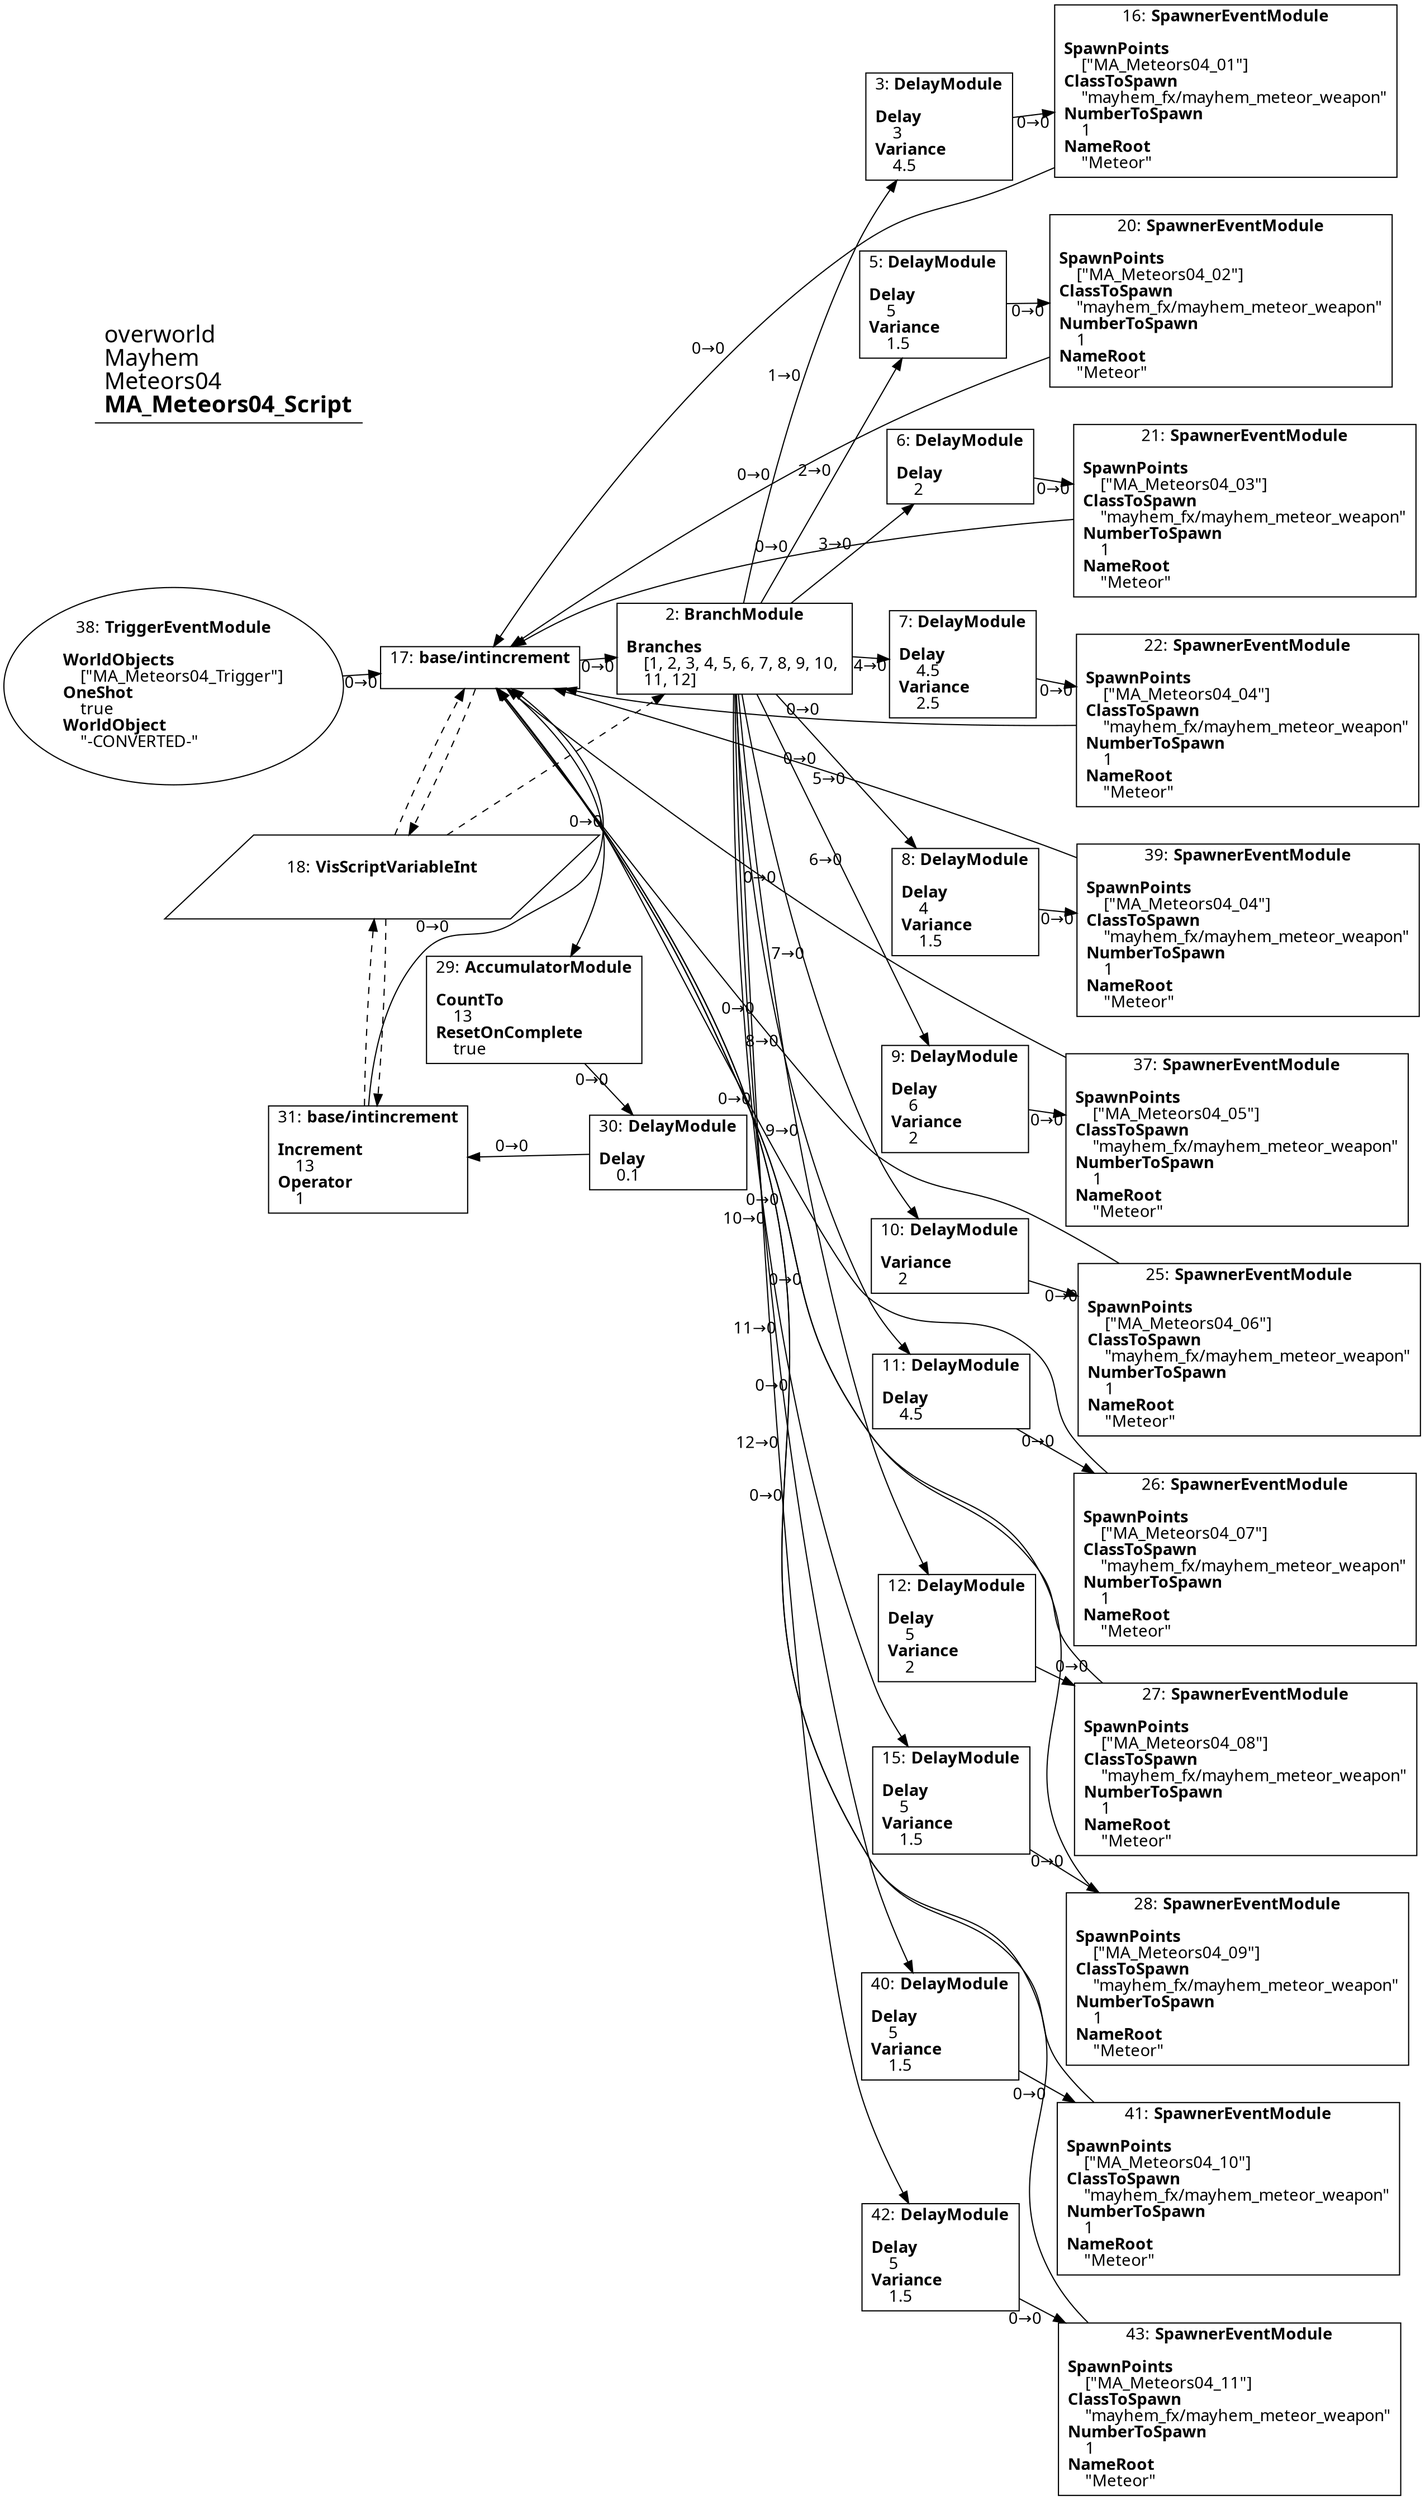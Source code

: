 digraph {
    layout = fdp;
    overlap = prism;
    sep = "+16";
    splines = spline;

    node [ shape = box ];

    graph [ fontname = "Segoe UI" ];
    node [ fontname = "Segoe UI" ];
    edge [ fontname = "Segoe UI" ];

    2 [ label = <2: <b>BranchModule</b><br/><br/><b>Branches</b><br align="left"/>    [1, 2, 3, 4, 5, 6, 7, 8, 9, 10, <br align="left"/>    11, 12]<br align="left"/>> ];
    2 [ pos = "0.50200003,-0.081!" ];
    2 -> 5 [ label = "2→0" ];
    2 -> 6 [ label = "3→0" ];
    2 -> 7 [ label = "4→0" ];
    2 -> 8 [ label = "5→0" ];
    2 -> 10 [ label = "7→0" ];
    2 -> 11 [ label = "8→0" ];
    2 -> 12 [ label = "9→0" ];
    2 -> 15 [ label = "10→0" ];
    2 -> 3 [ label = "1→0" ];
    2 -> 9 [ label = "6→0" ];
    2 -> 40 [ label = "11→0" ];
    2 -> 42 [ label = "12→0" ];
    18 -> 2 [ style = dashed ];

    3 [ label = <3: <b>DelayModule</b><br/><br/><b>Delay</b><br align="left"/>    3<br align="left"/><b>Variance</b><br align="left"/>    4.5<br align="left"/>> ];
    3 [ pos = "1.013,0.35200003!" ];
    3 -> 16 [ label = "0→0" ];

    5 [ label = <5: <b>DelayModule</b><br/><br/><b>Delay</b><br align="left"/>    5<br align="left"/><b>Variance</b><br align="left"/>    1.5<br align="left"/>> ];
    5 [ pos = "1.0150001,0.148!" ];
    5 -> 20 [ label = "0→0" ];

    6 [ label = <6: <b>DelayModule</b><br/><br/><b>Delay</b><br align="left"/>    2<br align="left"/>> ];
    6 [ pos = "1.0150001,-0.034!" ];
    6 -> 21 [ label = "0→0" ];

    7 [ label = <7: <b>DelayModule</b><br/><br/><b>Delay</b><br align="left"/>    4.5<br align="left"/><b>Variance</b><br align="left"/>    2.5<br align="left"/>> ];
    7 [ pos = "1.0150001,-0.22100002!" ];
    7 -> 22 [ label = "0→0" ];

    8 [ label = <8: <b>DelayModule</b><br/><br/><b>Delay</b><br align="left"/>    4<br align="left"/><b>Variance</b><br align="left"/>    1.5<br align="left"/>> ];
    8 [ pos = "1.0150001,-0.41700003!" ];
    8 -> 39 [ label = "0→0" ];

    9 [ label = <9: <b>DelayModule</b><br/><br/><b>Delay</b><br align="left"/>    6<br align="left"/><b>Variance</b><br align="left"/>    2<br align="left"/>> ];
    9 [ pos = "1.0150001,-0.609!" ];
    9 -> 37 [ label = "0→0" ];

    10 [ label = <10: <b>DelayModule</b><br/><br/><b>Variance</b><br align="left"/>    2<br align="left"/>> ];
    10 [ pos = "1.011,-0.813!" ];
    10 -> 25 [ label = "0→0" ];

    11 [ label = <11: <b>DelayModule</b><br/><br/><b>Delay</b><br align="left"/>    4.5<br align="left"/>> ];
    11 [ pos = "1.011,-1!" ];
    11 -> 26 [ label = "0→0" ];

    12 [ label = <12: <b>DelayModule</b><br/><br/><b>Delay</b><br align="left"/>    5<br align="left"/><b>Variance</b><br align="left"/>    2<br align="left"/>> ];
    12 [ pos = "1.019,-1.189!" ];
    12 -> 27 [ label = "0→0" ];

    15 [ label = <15: <b>DelayModule</b><br/><br/><b>Delay</b><br align="left"/>    5<br align="left"/><b>Variance</b><br align="left"/>    1.5<br align="left"/>> ];
    15 [ pos = "1.021,-1.378!" ];
    15 -> 28 [ label = "0→0" ];

    16 [ label = <16: <b>SpawnerEventModule</b><br/><br/><b>SpawnPoints</b><br align="left"/>    [&quot;MA_Meteors04_01&quot;]<br align="left"/><b>ClassToSpawn</b><br align="left"/>    &quot;mayhem_fx/mayhem_meteor_weapon&quot;<br align="left"/><b>NumberToSpawn</b><br align="left"/>    1<br align="left"/><b>NameRoot</b><br align="left"/>    &quot;Meteor&quot;<br align="left"/>> ];
    16 [ pos = "1.2190001,0.351!" ];
    16 -> 17 [ label = "0→0" ];

    17 [ label = <17: <b>base/intincrement</b><br/><br/>> ];
    17 [ pos = "0.09900001,-0.082!" ];
    17 -> 2 [ label = "0→0" ];
    17 -> 29 [ label = "0→0" ];
    18 -> 17 [ style = dashed ];
    17 -> 18 [ style = dashed ];

    18 [ label = <18: <b>VisScriptVariableInt</b><br/><br/>> ];
    18 [ shape = parallelogram ]
    18 [ pos = "0.035,-0.30100003!" ];

    20 [ label = <20: <b>SpawnerEventModule</b><br/><br/><b>SpawnPoints</b><br align="left"/>    [&quot;MA_Meteors04_02&quot;]<br align="left"/><b>ClassToSpawn</b><br align="left"/>    &quot;mayhem_fx/mayhem_meteor_weapon&quot;<br align="left"/><b>NumberToSpawn</b><br align="left"/>    1<br align="left"/><b>NameRoot</b><br align="left"/>    &quot;Meteor&quot;<br align="left"/>> ];
    20 [ pos = "1.2240001,0.132!" ];
    20 -> 17 [ label = "0→0" ];

    21 [ label = <21: <b>SpawnerEventModule</b><br/><br/><b>SpawnPoints</b><br align="left"/>    [&quot;MA_Meteors04_03&quot;]<br align="left"/><b>ClassToSpawn</b><br align="left"/>    &quot;mayhem_fx/mayhem_meteor_weapon&quot;<br align="left"/><b>NumberToSpawn</b><br align="left"/>    1<br align="left"/><b>NameRoot</b><br align="left"/>    &quot;Meteor&quot;<br align="left"/>> ];
    21 [ pos = "1.23,-0.080000006!" ];
    21 -> 17 [ label = "0→0" ];

    22 [ label = <22: <b>SpawnerEventModule</b><br/><br/><b>SpawnPoints</b><br align="left"/>    [&quot;MA_Meteors04_04&quot;]<br align="left"/><b>ClassToSpawn</b><br align="left"/>    &quot;mayhem_fx/mayhem_meteor_weapon&quot;<br align="left"/><b>NumberToSpawn</b><br align="left"/>    1<br align="left"/><b>NameRoot</b><br align="left"/>    &quot;Meteor&quot;<br align="left"/>> ];
    22 [ pos = "1.23,-0.27800003!" ];
    22 -> 17 [ label = "0→0" ];

    25 [ label = <25: <b>SpawnerEventModule</b><br/><br/><b>SpawnPoints</b><br align="left"/>    [&quot;MA_Meteors04_06&quot;]<br align="left"/><b>ClassToSpawn</b><br align="left"/>    &quot;mayhem_fx/mayhem_meteor_weapon&quot;<br align="left"/><b>NumberToSpawn</b><br align="left"/>    1<br align="left"/><b>NameRoot</b><br align="left"/>    &quot;Meteor&quot;<br align="left"/>> ];
    25 [ pos = "1.2360001,-0.89100003!" ];
    25 -> 17 [ label = "0→0" ];

    26 [ label = <26: <b>SpawnerEventModule</b><br/><br/><b>SpawnPoints</b><br align="left"/>    [&quot;MA_Meteors04_07&quot;]<br align="left"/><b>ClassToSpawn</b><br align="left"/>    &quot;mayhem_fx/mayhem_meteor_weapon&quot;<br align="left"/><b>NumberToSpawn</b><br align="left"/>    1<br align="left"/><b>NameRoot</b><br align="left"/>    &quot;Meteor&quot;<br align="left"/>> ];
    26 [ pos = "1.238,-1.102!" ];
    26 -> 17 [ label = "0→0" ];

    27 [ label = <27: <b>SpawnerEventModule</b><br/><br/><b>SpawnPoints</b><br align="left"/>    [&quot;MA_Meteors04_08&quot;]<br align="left"/><b>ClassToSpawn</b><br align="left"/>    &quot;mayhem_fx/mayhem_meteor_weapon&quot;<br align="left"/><b>NumberToSpawn</b><br align="left"/>    1<br align="left"/><b>NameRoot</b><br align="left"/>    &quot;Meteor&quot;<br align="left"/>> ];
    27 [ pos = "1.246,-1.309!" ];
    27 -> 17 [ label = "0→0" ];

    28 [ label = <28: <b>SpawnerEventModule</b><br/><br/><b>SpawnPoints</b><br align="left"/>    [&quot;MA_Meteors04_09&quot;]<br align="left"/><b>ClassToSpawn</b><br align="left"/>    &quot;mayhem_fx/mayhem_meteor_weapon&quot;<br align="left"/><b>NumberToSpawn</b><br align="left"/>    1<br align="left"/><b>NameRoot</b><br align="left"/>    &quot;Meteor&quot;<br align="left"/>> ];
    28 [ pos = "1.25,-1.519!" ];
    28 -> 17 [ label = "0→0" ];

    29 [ label = <29: <b>AccumulatorModule</b><br/><br/><b>CountTo</b><br align="left"/>    13<br align="left"/><b>ResetOnComplete</b><br align="left"/>    true<br align="left"/>> ];
    29 [ pos = "0.19100001,-0.44500002!" ];
    29 -> 30 [ label = "0→0" ];

    30 [ label = <30: <b>DelayModule</b><br/><br/><b>Delay</b><br align="left"/>    0.1<br align="left"/>> ];
    30 [ pos = "0.46,-0.67200005!" ];
    30 -> 31 [ label = "0→0" ];

    31 [ label = <31: <b>base/intincrement</b><br/><br/><b>Increment</b><br align="left"/>    13<br align="left"/><b>Operator</b><br align="left"/>    1<br align="left"/>> ];
    31 [ pos = "0.013,-0.67300004!" ];
    31 -> 17 [ label = "0→0" ];
    18 -> 31 [ style = dashed ];
    31 -> 18 [ style = dashed ];

    37 [ label = <37: <b>SpawnerEventModule</b><br/><br/><b>SpawnPoints</b><br align="left"/>    [&quot;MA_Meteors04_05&quot;]<br align="left"/><b>ClassToSpawn</b><br align="left"/>    &quot;mayhem_fx/mayhem_meteor_weapon&quot;<br align="left"/><b>NumberToSpawn</b><br align="left"/>    1<br align="left"/><b>NameRoot</b><br align="left"/>    &quot;Meteor&quot;<br align="left"/>> ];
    37 [ pos = "1.2240001,-0.68!" ];
    37 -> 17 [ label = "0→0" ];

    38 [ label = <38: <b>TriggerEventModule</b><br/><br/><b>WorldObjects</b><br align="left"/>    [&quot;MA_Meteors04_Trigger&quot;]<br align="left"/><b>OneShot</b><br align="left"/>    true<br align="left"/><b>WorldObject</b><br align="left"/>    &quot;-CONVERTED-&quot;<br align="left"/>> ];
    38 [ shape = oval ]
    38 [ pos = "-0.186,-0.082!" ];
    38 -> 17 [ label = "0→0" ];

    39 [ label = <39: <b>SpawnerEventModule</b><br/><br/><b>SpawnPoints</b><br align="left"/>    [&quot;MA_Meteors04_04&quot;]<br align="left"/><b>ClassToSpawn</b><br align="left"/>    &quot;mayhem_fx/mayhem_meteor_weapon&quot;<br align="left"/><b>NumberToSpawn</b><br align="left"/>    1<br align="left"/><b>NameRoot</b><br align="left"/>    &quot;Meteor&quot;<br align="left"/>> ];
    39 [ pos = "1.23,-0.47800002!" ];
    39 -> 17 [ label = "0→0" ];

    40 [ label = <40: <b>DelayModule</b><br/><br/><b>Delay</b><br align="left"/>    5<br align="left"/><b>Variance</b><br align="left"/>    1.5<br align="left"/>> ];
    40 [ pos = "1.0150001,-1.6140001!" ];
    40 -> 41 [ label = "0→0" ];

    41 [ label = <41: <b>SpawnerEventModule</b><br/><br/><b>SpawnPoints</b><br align="left"/>    [&quot;MA_Meteors04_10&quot;]<br align="left"/><b>ClassToSpawn</b><br align="left"/>    &quot;mayhem_fx/mayhem_meteor_weapon&quot;<br align="left"/><b>NumberToSpawn</b><br align="left"/>    1<br align="left"/><b>NameRoot</b><br align="left"/>    &quot;Meteor&quot;<br align="left"/>> ];
    41 [ pos = "1.2440001,-1.7520001!" ];
    41 -> 17 [ label = "0→0" ];

    42 [ label = <42: <b>DelayModule</b><br/><br/><b>Delay</b><br align="left"/>    5<br align="left"/><b>Variance</b><br align="left"/>    1.5<br align="left"/>> ];
    42 [ pos = "1.0150001,-1.868!" ];
    42 -> 43 [ label = "0→0" ];

    43 [ label = <43: <b>SpawnerEventModule</b><br/><br/><b>SpawnPoints</b><br align="left"/>    [&quot;MA_Meteors04_11&quot;]<br align="left"/><b>ClassToSpawn</b><br align="left"/>    &quot;mayhem_fx/mayhem_meteor_weapon&quot;<br align="left"/><b>NumberToSpawn</b><br align="left"/>    1<br align="left"/><b>NameRoot</b><br align="left"/>    &quot;Meteor&quot;<br align="left"/>> ];
    43 [ pos = "1.2440001,-2.006!" ];
    43 -> 17 [ label = "0→0" ];

    title [ pos = "-0.187,0.35300002!" ];
    title [ shape = underline ];
    title [ label = <<font point-size="20">overworld<br align="left"/>Mayhem<br align="left"/>Meteors04<br align="left"/><b>MA_Meteors04_Script</b><br align="left"/></font>> ];
}
